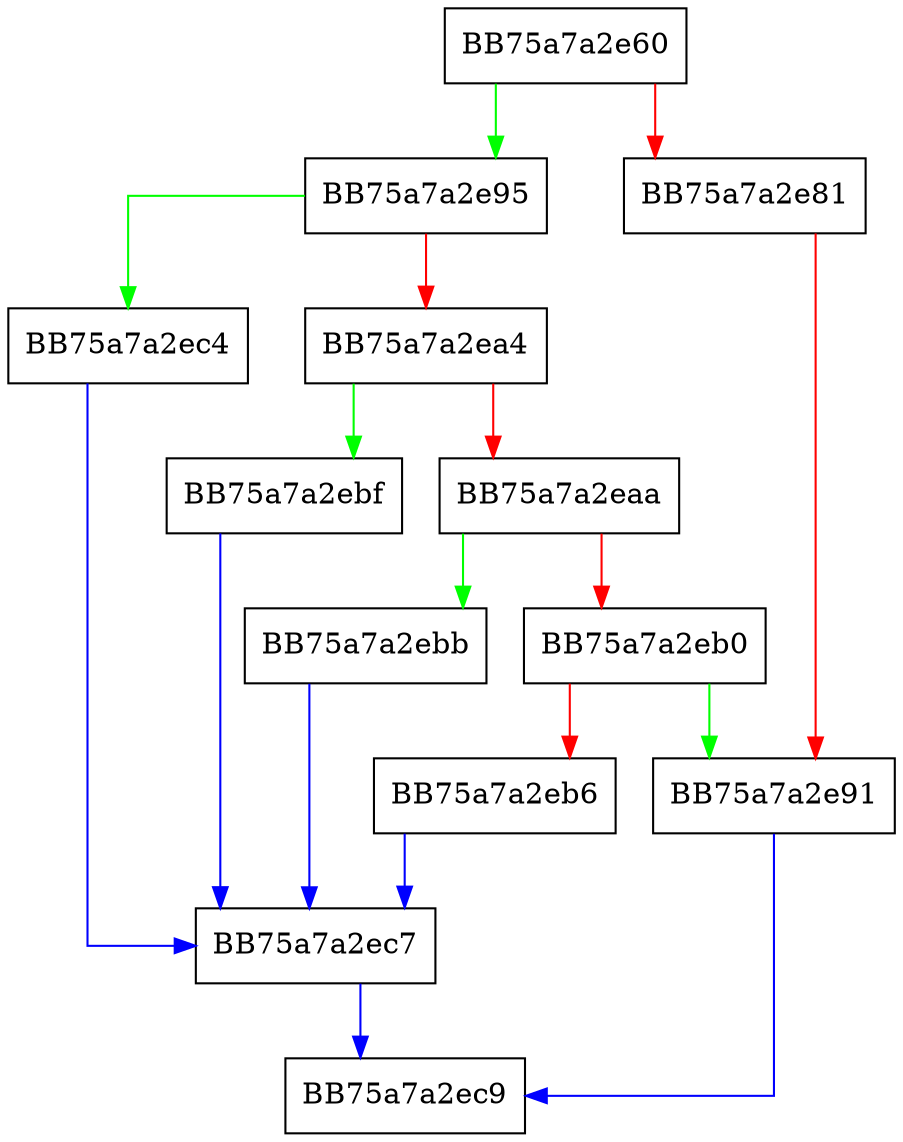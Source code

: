 digraph write_integer {
  node [shape="box"];
  graph [splines=ortho];
  BB75a7a2e60 -> BB75a7a2e95 [color="green"];
  BB75a7a2e60 -> BB75a7a2e81 [color="red"];
  BB75a7a2e81 -> BB75a7a2e91 [color="red"];
  BB75a7a2e91 -> BB75a7a2ec9 [color="blue"];
  BB75a7a2e95 -> BB75a7a2ec4 [color="green"];
  BB75a7a2e95 -> BB75a7a2ea4 [color="red"];
  BB75a7a2ea4 -> BB75a7a2ebf [color="green"];
  BB75a7a2ea4 -> BB75a7a2eaa [color="red"];
  BB75a7a2eaa -> BB75a7a2ebb [color="green"];
  BB75a7a2eaa -> BB75a7a2eb0 [color="red"];
  BB75a7a2eb0 -> BB75a7a2e91 [color="green"];
  BB75a7a2eb0 -> BB75a7a2eb6 [color="red"];
  BB75a7a2eb6 -> BB75a7a2ec7 [color="blue"];
  BB75a7a2ebb -> BB75a7a2ec7 [color="blue"];
  BB75a7a2ebf -> BB75a7a2ec7 [color="blue"];
  BB75a7a2ec4 -> BB75a7a2ec7 [color="blue"];
  BB75a7a2ec7 -> BB75a7a2ec9 [color="blue"];
}